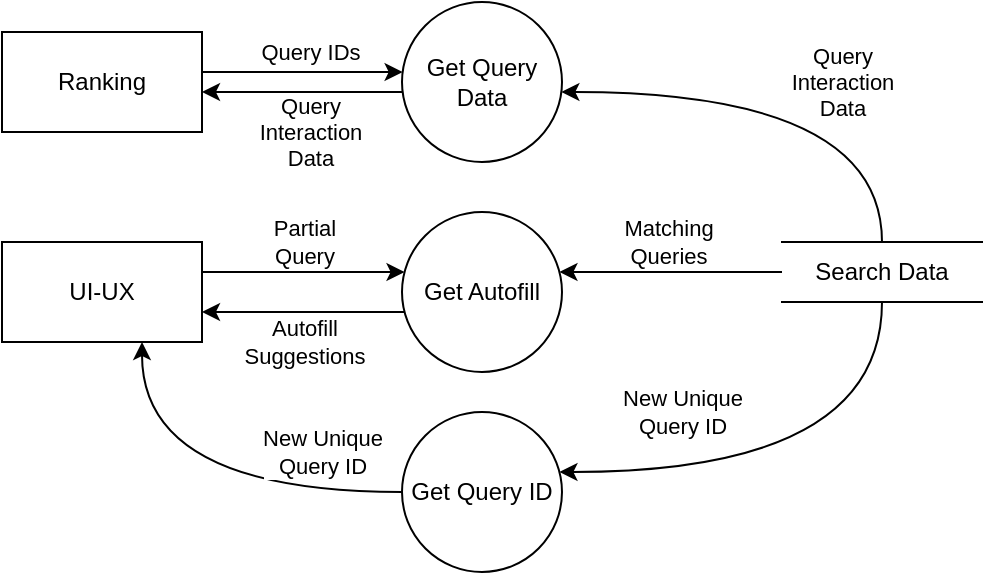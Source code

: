 <mxfile version="24.8.6" pages="5">
  <diagram id="8xAqNz_L7fDK7PHTMSUr" name="ReadSearchData">
    <mxGraphModel dx="766" dy="416" grid="1" gridSize="10" guides="1" tooltips="1" connect="1" arrows="1" fold="1" page="1" pageScale="1" pageWidth="850" pageHeight="1100" math="0" shadow="0">
      <root>
        <mxCell id="0" />
        <mxCell id="1" parent="0" />
        <mxCell id="k0sRTmFZn3dnaTxquW7G-18" style="edgeStyle=orthogonalEdgeStyle;curved=1;rounded=0;orthogonalLoop=1;jettySize=auto;html=1;" edge="1" parent="1" source="eSHc3VcAs7KuDRajMVns-1" target="eJXzKw355hA63iurN4_m-2">
          <mxGeometry relative="1" as="geometry">
            <Array as="points">
              <mxPoint x="210" y="160" />
              <mxPoint x="210" y="160" />
            </Array>
          </mxGeometry>
        </mxCell>
        <mxCell id="k0sRTmFZn3dnaTxquW7G-19" value="Partial&lt;div&gt;Query&lt;/div&gt;" style="edgeLabel;html=1;align=center;verticalAlign=middle;resizable=0;points=[];" vertex="1" connectable="0" parent="k0sRTmFZn3dnaTxquW7G-18">
          <mxGeometry x="-0.003" relative="1" as="geometry">
            <mxPoint y="-15" as="offset" />
          </mxGeometry>
        </mxCell>
        <mxCell id="eSHc3VcAs7KuDRajMVns-1" value="UI-UX" style="rounded=0;whiteSpace=wrap;html=1;" vertex="1" parent="1">
          <mxGeometry x="60" y="145" width="100" height="50" as="geometry" />
        </mxCell>
        <mxCell id="k0sRTmFZn3dnaTxquW7G-7" style="edgeStyle=orthogonalEdgeStyle;curved=1;rounded=0;orthogonalLoop=1;jettySize=auto;html=1;" edge="1" parent="1" source="eSHc3VcAs7KuDRajMVns-2" target="eJXzKw355hA63iurN4_m-3">
          <mxGeometry relative="1" as="geometry">
            <Array as="points">
              <mxPoint x="220" y="60" />
              <mxPoint x="220" y="60" />
            </Array>
          </mxGeometry>
        </mxCell>
        <mxCell id="k0sRTmFZn3dnaTxquW7G-8" value="Query IDs" style="edgeLabel;html=1;align=center;verticalAlign=middle;resizable=0;points=[];" vertex="1" connectable="0" parent="k0sRTmFZn3dnaTxquW7G-7">
          <mxGeometry x="0.078" y="1" relative="1" as="geometry">
            <mxPoint y="-9" as="offset" />
          </mxGeometry>
        </mxCell>
        <mxCell id="eSHc3VcAs7KuDRajMVns-2" value="Ranking" style="rounded=0;whiteSpace=wrap;html=1;" vertex="1" parent="1">
          <mxGeometry x="60" y="40" width="100" height="50" as="geometry" />
        </mxCell>
        <mxCell id="k0sRTmFZn3dnaTxquW7G-11" style="edgeStyle=orthogonalEdgeStyle;curved=1;rounded=0;orthogonalLoop=1;jettySize=auto;html=1;" edge="1" parent="1" source="eSHc3VcAs7KuDRajMVns-3" target="eJXzKw355hA63iurN4_m-3">
          <mxGeometry relative="1" as="geometry">
            <Array as="points">
              <mxPoint x="500" y="70" />
            </Array>
          </mxGeometry>
        </mxCell>
        <mxCell id="k0sRTmFZn3dnaTxquW7G-12" value="Query&lt;div&gt;Interaction&lt;div&gt;Data&lt;/div&gt;&lt;/div&gt;" style="edgeLabel;html=1;align=center;verticalAlign=middle;resizable=0;points=[];" vertex="1" connectable="0" parent="k0sRTmFZn3dnaTxquW7G-11">
          <mxGeometry x="0.273" y="7" relative="1" as="geometry">
            <mxPoint x="55" y="-12" as="offset" />
          </mxGeometry>
        </mxCell>
        <mxCell id="k0sRTmFZn3dnaTxquW7G-13" style="edgeStyle=orthogonalEdgeStyle;curved=1;rounded=0;orthogonalLoop=1;jettySize=auto;html=1;" edge="1" parent="1" source="eSHc3VcAs7KuDRajMVns-3" target="eJXzKw355hA63iurN4_m-1">
          <mxGeometry relative="1" as="geometry">
            <Array as="points">
              <mxPoint x="500" y="260" />
            </Array>
          </mxGeometry>
        </mxCell>
        <mxCell id="k0sRTmFZn3dnaTxquW7G-15" value="New Unique&lt;div&gt;Query ID&lt;/div&gt;" style="edgeLabel;html=1;align=center;verticalAlign=middle;resizable=0;points=[];" vertex="1" connectable="0" parent="k0sRTmFZn3dnaTxquW7G-13">
          <mxGeometry x="0.058" y="-16" relative="1" as="geometry">
            <mxPoint x="-55" y="-14" as="offset" />
          </mxGeometry>
        </mxCell>
        <mxCell id="k0sRTmFZn3dnaTxquW7G-22" style="edgeStyle=orthogonalEdgeStyle;curved=1;rounded=0;orthogonalLoop=1;jettySize=auto;html=1;" edge="1" parent="1" source="eSHc3VcAs7KuDRajMVns-3" target="eJXzKw355hA63iurN4_m-2">
          <mxGeometry relative="1" as="geometry">
            <Array as="points">
              <mxPoint x="400" y="160" />
              <mxPoint x="400" y="160" />
            </Array>
          </mxGeometry>
        </mxCell>
        <mxCell id="k0sRTmFZn3dnaTxquW7G-23" value="Matching&lt;div&gt;Queries&lt;/div&gt;" style="edgeLabel;html=1;align=center;verticalAlign=middle;resizable=0;points=[];" vertex="1" connectable="0" parent="k0sRTmFZn3dnaTxquW7G-22">
          <mxGeometry x="-0.158" y="4" relative="1" as="geometry">
            <mxPoint x="-10" y="-19" as="offset" />
          </mxGeometry>
        </mxCell>
        <mxCell id="eSHc3VcAs7KuDRajMVns-3" value="Search Data" style="html=1;dashed=0;whiteSpace=wrap;shape=partialRectangle;right=0;left=0;" vertex="1" parent="1">
          <mxGeometry x="450" y="145" width="100" height="30" as="geometry" />
        </mxCell>
        <mxCell id="k0sRTmFZn3dnaTxquW7G-16" style="edgeStyle=orthogonalEdgeStyle;curved=1;rounded=0;orthogonalLoop=1;jettySize=auto;html=1;" edge="1" parent="1" source="eJXzKw355hA63iurN4_m-1" target="eSHc3VcAs7KuDRajMVns-1">
          <mxGeometry relative="1" as="geometry">
            <Array as="points">
              <mxPoint x="130" y="270" />
            </Array>
          </mxGeometry>
        </mxCell>
        <mxCell id="k0sRTmFZn3dnaTxquW7G-17" value="New Unique&lt;br&gt;Query ID" style="edgeLabel;html=1;align=center;verticalAlign=middle;resizable=0;points=[];" vertex="1" connectable="0" parent="k0sRTmFZn3dnaTxquW7G-16">
          <mxGeometry x="-0.285" y="-2" relative="1" as="geometry">
            <mxPoint x="33" y="-18" as="offset" />
          </mxGeometry>
        </mxCell>
        <mxCell id="eJXzKw355hA63iurN4_m-1" value="Get Query ID" style="ellipse;whiteSpace=wrap;html=1;aspect=fixed;" vertex="1" parent="1">
          <mxGeometry x="260" y="230" width="80" height="80" as="geometry" />
        </mxCell>
        <mxCell id="k0sRTmFZn3dnaTxquW7G-20" style="edgeStyle=orthogonalEdgeStyle;curved=1;rounded=0;orthogonalLoop=1;jettySize=auto;html=1;" edge="1" parent="1" source="eJXzKw355hA63iurN4_m-2" target="eSHc3VcAs7KuDRajMVns-1">
          <mxGeometry relative="1" as="geometry">
            <Array as="points">
              <mxPoint x="180" y="180" />
              <mxPoint x="180" y="180" />
            </Array>
          </mxGeometry>
        </mxCell>
        <mxCell id="k0sRTmFZn3dnaTxquW7G-21" value="Autofill&lt;div&gt;Suggestions&lt;/div&gt;" style="edgeLabel;html=1;align=center;verticalAlign=middle;resizable=0;points=[];" vertex="1" connectable="0" parent="k0sRTmFZn3dnaTxquW7G-20">
          <mxGeometry x="0.003" y="4" relative="1" as="geometry">
            <mxPoint y="11" as="offset" />
          </mxGeometry>
        </mxCell>
        <mxCell id="eJXzKw355hA63iurN4_m-2" value="Get Autofill" style="ellipse;whiteSpace=wrap;html=1;aspect=fixed;" vertex="1" parent="1">
          <mxGeometry x="260" y="130" width="80" height="80" as="geometry" />
        </mxCell>
        <mxCell id="k0sRTmFZn3dnaTxquW7G-9" style="edgeStyle=orthogonalEdgeStyle;curved=1;rounded=0;orthogonalLoop=1;jettySize=auto;html=1;" edge="1" parent="1" source="eJXzKw355hA63iurN4_m-3" target="eSHc3VcAs7KuDRajMVns-2">
          <mxGeometry relative="1" as="geometry">
            <Array as="points">
              <mxPoint x="210" y="70" />
              <mxPoint x="210" y="70" />
            </Array>
          </mxGeometry>
        </mxCell>
        <mxCell id="k0sRTmFZn3dnaTxquW7G-10" value="Query&lt;div&gt;Interaction&lt;div&gt;Data&lt;/div&gt;&lt;/div&gt;" style="edgeLabel;html=1;align=center;verticalAlign=middle;resizable=0;points=[];" vertex="1" connectable="0" parent="k0sRTmFZn3dnaTxquW7G-9">
          <mxGeometry x="0.242" y="-1" relative="1" as="geometry">
            <mxPoint x="16" y="21" as="offset" />
          </mxGeometry>
        </mxCell>
        <mxCell id="eJXzKw355hA63iurN4_m-3" value="Get Query Data" style="ellipse;whiteSpace=wrap;html=1;aspect=fixed;" vertex="1" parent="1">
          <mxGeometry x="260" y="25" width="80" height="80" as="geometry" />
        </mxCell>
      </root>
    </mxGraphModel>
  </diagram>
  <diagram name="GetAutofill" id="J7rwuf44PSacta0qUfOk">
    <mxGraphModel dx="1608" dy="874" grid="1" gridSize="10" guides="1" tooltips="1" connect="1" arrows="1" fold="1" page="1" pageScale="1" pageWidth="850" pageHeight="1100" math="0" shadow="0">
      <root>
        <mxCell id="0" />
        <mxCell id="1" parent="0" />
        <mxCell id="DY8H4EauE9e4uxjvUYNh-1" value="UI-UX" style="rounded=0;whiteSpace=wrap;html=1;" parent="1" vertex="1">
          <mxGeometry x="200" y="50" width="120" height="60" as="geometry" />
        </mxCell>
        <mxCell id="DY8H4EauE9e4uxjvUYNh-3" value="Parse Input" style="ellipse;whiteSpace=wrap;html=1;aspect=fixed;" parent="1" vertex="1">
          <mxGeometry x="220" y="150" width="80" height="80" as="geometry" />
        </mxCell>
        <mxCell id="DY8H4EauE9e4uxjvUYNh-4" value="" style="curved=1;endArrow=classic;html=1;rounded=0;" parent="1" source="DY8H4EauE9e4uxjvUYNh-1" target="DY8H4EauE9e4uxjvUYNh-3" edge="1">
          <mxGeometry width="50" height="50" relative="1" as="geometry">
            <mxPoint x="80" y="520" as="sourcePoint" />
            <mxPoint x="340" y="520" as="targetPoint" />
            <Array as="points" />
          </mxGeometry>
        </mxCell>
        <mxCell id="DY8H4EauE9e4uxjvUYNh-5" value="getAutofill&lt;br&gt;JSON Request" style="edgeLabel;html=1;align=center;verticalAlign=middle;resizable=0;points=[];" parent="DY8H4EauE9e4uxjvUYNh-4" vertex="1" connectable="0">
          <mxGeometry x="-0.3" y="1" relative="1" as="geometry">
            <mxPoint x="-41" y="6" as="offset" />
          </mxGeometry>
        </mxCell>
        <mxCell id="DY8H4EauE9e4uxjvUYNh-6" value="" style="curved=1;endArrow=classic;html=1;rounded=0;" parent="1" source="DY8H4EauE9e4uxjvUYNh-3" target="DY8H4EauE9e4uxjvUYNh-12" edge="1">
          <mxGeometry width="50" height="50" relative="1" as="geometry">
            <mxPoint x="340" y="260" as="sourcePoint" />
            <mxPoint x="500" y="280" as="targetPoint" />
            <Array as="points">
              <mxPoint x="340" y="250" />
            </Array>
          </mxGeometry>
        </mxCell>
        <mxCell id="DY8H4EauE9e4uxjvUYNh-7" value="Partial Query" style="edgeLabel;html=1;align=center;verticalAlign=middle;resizable=0;points=[];" parent="DY8H4EauE9e4uxjvUYNh-6" vertex="1" connectable="0">
          <mxGeometry x="-0.3" y="1" relative="1" as="geometry">
            <mxPoint x="-12" y="28" as="offset" />
          </mxGeometry>
        </mxCell>
        <mxCell id="DY8H4EauE9e4uxjvUYNh-11" value="Search Data" style="html=1;dashed=0;whiteSpace=wrap;shape=partialRectangle;right=0;left=0;" parent="1" vertex="1">
          <mxGeometry x="670" y="175" width="100" height="30" as="geometry" />
        </mxCell>
        <mxCell id="DY8H4EauE9e4uxjvUYNh-15" value="Search for Queries" style="ellipse;whiteSpace=wrap;html=1;aspect=fixed;" parent="1" vertex="1">
          <mxGeometry x="510" y="150" width="80" height="80" as="geometry" />
        </mxCell>
        <mxCell id="DY8H4EauE9e4uxjvUYNh-12" value="Check for Typos" style="ellipse;whiteSpace=wrap;html=1;aspect=fixed;" parent="1" vertex="1">
          <mxGeometry x="360" y="240" width="80" height="80" as="geometry" />
        </mxCell>
        <mxCell id="DY8H4EauE9e4uxjvUYNh-18" value="" style="curved=1;endArrow=classic;html=1;rounded=0;" parent="1" source="DY8H4EauE9e4uxjvUYNh-12" target="DY8H4EauE9e4uxjvUYNh-15" edge="1">
          <mxGeometry width="50" height="50" relative="1" as="geometry">
            <mxPoint x="432" y="296" as="sourcePoint" />
            <mxPoint x="528" y="224" as="targetPoint" />
            <Array as="points" />
          </mxGeometry>
        </mxCell>
        <mxCell id="DY8H4EauE9e4uxjvUYNh-19" value="Typo&lt;div&gt;Corrected&lt;/div&gt;&lt;div&gt;Query&lt;/div&gt;" style="edgeLabel;html=1;align=center;verticalAlign=middle;resizable=0;points=[];" parent="DY8H4EauE9e4uxjvUYNh-18" vertex="1" connectable="0">
          <mxGeometry x="-0.058" y="13" relative="1" as="geometry">
            <mxPoint x="24" y="34" as="offset" />
          </mxGeometry>
        </mxCell>
        <mxCell id="DY8H4EauE9e4uxjvUYNh-21" value="" style="curved=1;endArrow=classic;html=1;rounded=0;" parent="1" source="DY8H4EauE9e4uxjvUYNh-11" target="DY8H4EauE9e4uxjvUYNh-15" edge="1">
          <mxGeometry width="50" height="50" relative="1" as="geometry">
            <mxPoint x="310" y="200" as="sourcePoint" />
            <mxPoint x="520" y="200" as="targetPoint" />
            <Array as="points" />
          </mxGeometry>
        </mxCell>
        <mxCell id="DY8H4EauE9e4uxjvUYNh-22" value="Matching&lt;div&gt;Queries&lt;/div&gt;" style="edgeLabel;html=1;align=center;verticalAlign=middle;resizable=0;points=[];" parent="DY8H4EauE9e4uxjvUYNh-21" vertex="1" connectable="0">
          <mxGeometry x="-0.3" y="1" relative="1" as="geometry">
            <mxPoint x="-12" y="-16" as="offset" />
          </mxGeometry>
        </mxCell>
        <mxCell id="DY8H4EauE9e4uxjvUYNh-23" value="" style="curved=1;endArrow=classic;html=1;rounded=0;" parent="1" source="DY8H4EauE9e4uxjvUYNh-3" target="DY8H4EauE9e4uxjvUYNh-15" edge="1">
          <mxGeometry width="50" height="50" relative="1" as="geometry">
            <mxPoint x="302" y="224" as="sourcePoint" />
            <mxPoint x="375" y="289" as="targetPoint" />
            <Array as="points">
              <mxPoint x="410" y="230" />
            </Array>
          </mxGeometry>
        </mxCell>
        <mxCell id="DY8H4EauE9e4uxjvUYNh-24" value="Partial Query" style="edgeLabel;html=1;align=center;verticalAlign=middle;resizable=0;points=[];" parent="DY8H4EauE9e4uxjvUYNh-23" vertex="1" connectable="0">
          <mxGeometry x="-0.3" y="1" relative="1" as="geometry">
            <mxPoint x="37" y="-14" as="offset" />
          </mxGeometry>
        </mxCell>
        <mxCell id="DY8H4EauE9e4uxjvUYNh-26" value="" style="curved=1;endArrow=classic;html=1;rounded=0;" parent="1" source="DY8H4EauE9e4uxjvUYNh-3" target="DY8H4EauE9e4uxjvUYNh-15" edge="1">
          <mxGeometry width="50" height="50" relative="1" as="geometry">
            <mxPoint x="310" y="200" as="sourcePoint" />
            <mxPoint x="480" y="80" as="targetPoint" />
            <Array as="points">
              <mxPoint x="410" y="150" />
            </Array>
          </mxGeometry>
        </mxCell>
        <mxCell id="DY8H4EauE9e4uxjvUYNh-27" value="Number Requested" style="edgeLabel;html=1;align=center;verticalAlign=middle;resizable=0;points=[];" parent="DY8H4EauE9e4uxjvUYNh-26" vertex="1" connectable="0">
          <mxGeometry x="-0.3" y="1" relative="1" as="geometry">
            <mxPoint x="37" y="-9" as="offset" />
          </mxGeometry>
        </mxCell>
        <mxCell id="DY8H4EauE9e4uxjvUYNh-28" value="Format&lt;div&gt;Output&lt;/div&gt;" style="ellipse;whiteSpace=wrap;html=1;aspect=fixed;" parent="1" vertex="1">
          <mxGeometry x="430" y="40" width="80" height="80" as="geometry" />
        </mxCell>
        <mxCell id="DY8H4EauE9e4uxjvUYNh-29" value="" style="curved=1;endArrow=classic;html=1;rounded=0;" parent="1" source="DY8H4EauE9e4uxjvUYNh-28" target="DY8H4EauE9e4uxjvUYNh-1" edge="1">
          <mxGeometry width="50" height="50" relative="1" as="geometry">
            <mxPoint x="309" y="190" as="sourcePoint" />
            <mxPoint x="522" y="189" as="targetPoint" />
            <Array as="points" />
          </mxGeometry>
        </mxCell>
        <mxCell id="DY8H4EauE9e4uxjvUYNh-31" value="getAutofill&lt;div&gt;JSON Response&lt;/div&gt;" style="edgeLabel;html=1;align=center;verticalAlign=middle;resizable=0;points=[];" parent="DY8H4EauE9e4uxjvUYNh-29" vertex="1" connectable="0">
          <mxGeometry x="0.304" y="-1" relative="1" as="geometry">
            <mxPoint x="22" y="-19" as="offset" />
          </mxGeometry>
        </mxCell>
        <mxCell id="DY8H4EauE9e4uxjvUYNh-32" value="" style="curved=1;endArrow=classic;html=1;rounded=0;" parent="1" source="DY8H4EauE9e4uxjvUYNh-15" target="DY8H4EauE9e4uxjvUYNh-28" edge="1">
          <mxGeometry width="50" height="50" relative="1" as="geometry">
            <mxPoint x="740" y="200" as="sourcePoint" />
            <mxPoint x="600" y="200" as="targetPoint" />
            <Array as="points" />
          </mxGeometry>
        </mxCell>
        <mxCell id="DY8H4EauE9e4uxjvUYNh-33" value="Matching&amp;nbsp;&lt;div&gt;Queries&lt;/div&gt;" style="edgeLabel;html=1;align=center;verticalAlign=middle;resizable=0;points=[];" parent="DY8H4EauE9e4uxjvUYNh-32" vertex="1" connectable="0">
          <mxGeometry x="-0.3" y="1" relative="1" as="geometry">
            <mxPoint x="26" y="-23" as="offset" />
          </mxGeometry>
        </mxCell>
      </root>
    </mxGraphModel>
  </diagram>
  <diagram id="P5XgKkA5cj1iciKfZ8Q3" name="ReportSearchResults">
    <mxGraphModel dx="681" dy="874" grid="1" gridSize="10" guides="1" tooltips="1" connect="1" arrows="1" fold="1" page="1" pageScale="1" pageWidth="850" pageHeight="1100" math="0" shadow="0">
      <root>
        <mxCell id="0" />
        <mxCell id="1" parent="0" />
        <mxCell id="D012OBWpYc8QouDb0Uad-1" value="UI-UX" style="rounded=0;whiteSpace=wrap;html=1;" parent="1" vertex="1">
          <mxGeometry x="20" y="90" width="120" height="60" as="geometry" />
        </mxCell>
        <mxCell id="s0PFEVFDxEpkqsdkwT6v-1" value="" style="curved=1;endArrow=classic;html=1;rounded=0;" parent="1" source="D012OBWpYc8QouDb0Uad-1" target="s0PFEVFDxEpkqsdkwT6v-4" edge="1">
          <mxGeometry width="50" height="50" relative="1" as="geometry">
            <mxPoint x="229" y="180" as="sourcePoint" />
            <mxPoint x="260" y="120" as="targetPoint" />
            <Array as="points" />
          </mxGeometry>
        </mxCell>
        <mxCell id="s0PFEVFDxEpkqsdkwT6v-3" value="reportInteractions&lt;br&gt;JSON Format" style="edgeLabel;html=1;align=center;verticalAlign=middle;resizable=0;points=[];" parent="s0PFEVFDxEpkqsdkwT6v-1" vertex="1" connectable="0">
          <mxGeometry x="-0.082" relative="1" as="geometry">
            <mxPoint x="5" y="-20" as="offset" />
          </mxGeometry>
        </mxCell>
        <mxCell id="s0PFEVFDxEpkqsdkwT6v-4" value="Parse Input" style="ellipse;whiteSpace=wrap;html=1;aspect=fixed;" parent="1" vertex="1">
          <mxGeometry x="260" y="80" width="80" height="80" as="geometry" />
        </mxCell>
        <mxCell id="THsdvZaT8uMPJ1qQeaqC-18" value="Format to JSON for Link Analysis" style="ellipse;whiteSpace=wrap;html=1;aspect=fixed;" parent="1" vertex="1">
          <mxGeometry x="460" y="40" width="80" height="80" as="geometry" />
        </mxCell>
        <mxCell id="THsdvZaT8uMPJ1qQeaqC-19" value="" style="curved=1;endArrow=classic;html=1;rounded=0;" parent="1" source="s0PFEVFDxEpkqsdkwT6v-4" target="THsdvZaT8uMPJ1qQeaqC-18" edge="1">
          <mxGeometry width="50" height="50" relative="1" as="geometry">
            <mxPoint x="348" y="119" as="sourcePoint" />
            <mxPoint x="472" y="81" as="targetPoint" />
            <Array as="points" />
          </mxGeometry>
        </mxCell>
        <mxCell id="THsdvZaT8uMPJ1qQeaqC-20" value="Results&lt;br&gt;Links Clicked&lt;br&gt;Links Ignored&lt;br&gt;Timestamp" style="edgeLabel;html=1;align=center;verticalAlign=middle;resizable=0;points=[];" parent="THsdvZaT8uMPJ1qQeaqC-19" vertex="1" connectable="0">
          <mxGeometry x="-0.082" relative="1" as="geometry">
            <mxPoint x="-5" y="-41" as="offset" />
          </mxGeometry>
        </mxCell>
        <mxCell id="THsdvZaT8uMPJ1qQeaqC-22" value="Link Analysis" style="rounded=0;whiteSpace=wrap;html=1;" parent="1" vertex="1">
          <mxGeometry x="650" y="50" width="120" height="60" as="geometry" />
        </mxCell>
        <mxCell id="THsdvZaT8uMPJ1qQeaqC-25" value="" style="curved=1;endArrow=classic;html=1;rounded=0;" parent="1" source="THsdvZaT8uMPJ1qQeaqC-18" target="THsdvZaT8uMPJ1qQeaqC-22" edge="1">
          <mxGeometry width="50" height="50" relative="1" as="geometry">
            <mxPoint x="550" y="70" as="sourcePoint" />
            <mxPoint x="700" y="70" as="targetPoint" />
            <Array as="points" />
          </mxGeometry>
        </mxCell>
        <mxCell id="THsdvZaT8uMPJ1qQeaqC-26" value="updateLinkGraph&lt;br&gt;JSON Format" style="edgeLabel;html=1;align=center;verticalAlign=middle;resizable=0;points=[];" parent="THsdvZaT8uMPJ1qQeaqC-25" vertex="1" connectable="0">
          <mxGeometry x="-0.082" relative="1" as="geometry">
            <mxPoint x="1" y="-20" as="offset" />
          </mxGeometry>
        </mxCell>
        <mxCell id="CKnAi0aXt8nieOdNIMJn-1" value="Search Data" style="html=1;dashed=0;whiteSpace=wrap;shape=partialRectangle;right=0;left=0;" parent="1" vertex="1">
          <mxGeometry x="660" y="185" width="100" height="30" as="geometry" />
        </mxCell>
        <mxCell id="CKnAi0aXt8nieOdNIMJn-2" value="" style="curved=1;endArrow=classic;html=1;rounded=0;" parent="1" source="s0PFEVFDxEpkqsdkwT6v-4" target="CKnAi0aXt8nieOdNIMJn-4" edge="1">
          <mxGeometry width="50" height="50" relative="1" as="geometry">
            <mxPoint x="280.002" y="161.232" as="sourcePoint" />
            <mxPoint x="254.839" y="210.003" as="targetPoint" />
            <Array as="points" />
          </mxGeometry>
        </mxCell>
        <mxCell id="CKnAi0aXt8nieOdNIMJn-3" value="All Received&lt;br&gt;Data" style="edgeLabel;html=1;align=center;verticalAlign=middle;resizable=0;points=[];" parent="CKnAi0aXt8nieOdNIMJn-2" vertex="1" connectable="0">
          <mxGeometry x="-0.082" relative="1" as="geometry">
            <mxPoint x="-25" y="22" as="offset" />
          </mxGeometry>
        </mxCell>
        <mxCell id="CKnAi0aXt8nieOdNIMJn-4" value="Format Data for Storage" style="ellipse;whiteSpace=wrap;html=1;aspect=fixed;" parent="1" vertex="1">
          <mxGeometry x="460" y="160" width="80" height="80" as="geometry" />
        </mxCell>
        <mxCell id="CKnAi0aXt8nieOdNIMJn-8" value="" style="curved=1;endArrow=classic;html=1;rounded=0;" parent="1" source="CKnAi0aXt8nieOdNIMJn-4" target="CKnAi0aXt8nieOdNIMJn-1" edge="1">
          <mxGeometry width="50" height="50" relative="1" as="geometry">
            <mxPoint x="348" y="119" as="sourcePoint" />
            <mxPoint x="472" y="81" as="targetPoint" />
            <Array as="points" />
          </mxGeometry>
        </mxCell>
        <mxCell id="CKnAi0aXt8nieOdNIMJn-9" value="Formatted Data" style="edgeLabel;html=1;align=center;verticalAlign=middle;resizable=0;points=[];" parent="CKnAi0aXt8nieOdNIMJn-8" vertex="1" connectable="0">
          <mxGeometry x="-0.082" relative="1" as="geometry">
            <mxPoint y="-15" as="offset" />
          </mxGeometry>
        </mxCell>
      </root>
    </mxGraphModel>
  </diagram>
  <diagram id="BT7JApbar_QUwJMmY69S" name="ReportMetric">
    <mxGraphModel dx="324" dy="416" grid="1" gridSize="10" guides="1" tooltips="1" connect="1" arrows="1" fold="1" page="1" pageScale="1" pageWidth="850" pageHeight="1100" math="0" shadow="0">
      <root>
        <mxCell id="0" />
        <mxCell id="1" parent="0" />
        <mxCell id="TMgBdfBjt6_QnDaa0cRL-1" value="Any Component" style="rounded=0;whiteSpace=wrap;html=1;" parent="1" vertex="1">
          <mxGeometry x="80" y="90" width="120" height="60" as="geometry" />
        </mxCell>
        <mxCell id="TMgBdfBjt6_QnDaa0cRL-2" value="" style="curved=1;endArrow=classic;html=1;rounded=0;" parent="1" source="TMgBdfBjt6_QnDaa0cRL-1" target="wRG0R8JKdzS6ZTXx9vw7-1" edge="1">
          <mxGeometry width="50" height="50" relative="1" as="geometry">
            <mxPoint x="270" y="130" as="sourcePoint" />
            <mxPoint x="400" y="120" as="targetPoint" />
            <Array as="points" />
          </mxGeometry>
        </mxCell>
        <mxCell id="8HzZmwoHxrPOwEz4l8g5-1" value="reportMetrics&lt;br&gt;JSON Request" style="edgeLabel;html=1;align=center;verticalAlign=middle;resizable=0;points=[];" parent="TMgBdfBjt6_QnDaa0cRL-2" vertex="1" connectable="0">
          <mxGeometry x="-0.1" y="1" relative="1" as="geometry">
            <mxPoint x="-51" y="-2" as="offset" />
          </mxGeometry>
        </mxCell>
        <mxCell id="wRG0R8JKdzS6ZTXx9vw7-1" value="Parse Input" style="ellipse;whiteSpace=wrap;html=1;aspect=fixed;" parent="1" vertex="1">
          <mxGeometry x="100" y="220" width="80" height="80" as="geometry" />
        </mxCell>
        <mxCell id="wRG0R8JKdzS6ZTXx9vw7-3" value="" style="curved=1;endArrow=classic;html=1;rounded=0;" parent="1" source="wRG0R8JKdzS6ZTXx9vw7-1" target="wRG0R8JKdzS6ZTXx9vw7-10" edge="1">
          <mxGeometry width="50" height="50" relative="1" as="geometry">
            <mxPoint x="215" y="290" as="sourcePoint" />
            <mxPoint x="375" y="290" as="targetPoint" />
            <Array as="points" />
          </mxGeometry>
        </mxCell>
        <mxCell id="wRG0R8JKdzS6ZTXx9vw7-4" value="Value" style="edgeLabel;html=1;align=center;verticalAlign=middle;resizable=0;points=[];" parent="wRG0R8JKdzS6ZTXx9vw7-3" vertex="1" connectable="0">
          <mxGeometry x="-0.1" y="1" relative="1" as="geometry">
            <mxPoint x="-12" y="13" as="offset" />
          </mxGeometry>
        </mxCell>
        <mxCell id="wRG0R8JKdzS6ZTXx9vw7-5" value="" style="curved=1;endArrow=classic;html=1;rounded=0;" parent="1" source="wRG0R8JKdzS6ZTXx9vw7-1" target="wRG0R8JKdzS6ZTXx9vw7-9" edge="1">
          <mxGeometry width="50" height="50" relative="1" as="geometry">
            <mxPoint x="220" y="260" as="sourcePoint" />
            <mxPoint x="375" y="259.5" as="targetPoint" />
            <Array as="points">
              <mxPoint x="260" y="280" />
            </Array>
          </mxGeometry>
        </mxCell>
        <mxCell id="wRG0R8JKdzS6ZTXx9vw7-6" value="Label" style="edgeLabel;html=1;align=center;verticalAlign=middle;resizable=0;points=[];" parent="wRG0R8JKdzS6ZTXx9vw7-5" vertex="1" connectable="0">
          <mxGeometry x="-0.1" y="1" relative="1" as="geometry">
            <mxPoint x="11" y="-16" as="offset" />
          </mxGeometry>
        </mxCell>
        <mxCell id="wRG0R8JKdzS6ZTXx9vw7-7" value="" style="curved=1;endArrow=classic;html=1;rounded=0;" parent="1" source="wRG0R8JKdzS6ZTXx9vw7-1" target="wRG0R8JKdzS6ZTXx9vw7-9" edge="1">
          <mxGeometry width="50" height="50" relative="1" as="geometry">
            <mxPoint x="215" y="230" as="sourcePoint" />
            <mxPoint x="375" y="230" as="targetPoint" />
            <Array as="points">
              <mxPoint x="260" y="220" />
            </Array>
          </mxGeometry>
        </mxCell>
        <mxCell id="wRG0R8JKdzS6ZTXx9vw7-8" value="Component" style="edgeLabel;html=1;align=center;verticalAlign=middle;resizable=0;points=[];" parent="wRG0R8JKdzS6ZTXx9vw7-7" vertex="1" connectable="0">
          <mxGeometry x="-0.1" y="1" relative="1" as="geometry">
            <mxPoint x="11" y="-2" as="offset" />
          </mxGeometry>
        </mxCell>
        <mxCell id="wRG0R8JKdzS6ZTXx9vw7-9" value="Update Appropriate metric value" style="ellipse;whiteSpace=wrap;html=1;aspect=fixed;" parent="1" vertex="1">
          <mxGeometry x="330" y="220" width="80" height="80" as="geometry" />
        </mxCell>
        <mxCell id="wRG0R8JKdzS6ZTXx9vw7-10" value="Parse Value" style="ellipse;whiteSpace=wrap;html=1;aspect=fixed;" parent="1" vertex="1">
          <mxGeometry x="220" y="300" width="80" height="80" as="geometry" />
        </mxCell>
        <mxCell id="wRG0R8JKdzS6ZTXx9vw7-12" value="" style="curved=1;endArrow=classic;html=1;rounded=0;" parent="1" source="wRG0R8JKdzS6ZTXx9vw7-10" target="wRG0R8JKdzS6ZTXx9vw7-9" edge="1">
          <mxGeometry width="50" height="50" relative="1" as="geometry">
            <mxPoint x="185" y="289" as="sourcePoint" />
            <mxPoint x="410" y="290" as="targetPoint" />
            <Array as="points" />
          </mxGeometry>
        </mxCell>
        <mxCell id="wRG0R8JKdzS6ZTXx9vw7-13" value="Value Data" style="edgeLabel;html=1;align=center;verticalAlign=middle;resizable=0;points=[];" parent="wRG0R8JKdzS6ZTXx9vw7-12" vertex="1" connectable="0">
          <mxGeometry x="-0.1" y="1" relative="1" as="geometry">
            <mxPoint x="9" y="19" as="offset" />
          </mxGeometry>
        </mxCell>
        <mxCell id="wRG0R8JKdzS6ZTXx9vw7-14" value="Metric Data" style="html=1;dashed=0;whiteSpace=wrap;shape=partialRectangle;right=0;left=0;" parent="1" vertex="1">
          <mxGeometry x="320" y="110" width="100" height="30" as="geometry" />
        </mxCell>
        <mxCell id="wRG0R8JKdzS6ZTXx9vw7-15" value="" style="curved=1;endArrow=classic;html=1;rounded=0;" parent="1" source="wRG0R8JKdzS6ZTXx9vw7-9" target="wRG0R8JKdzS6ZTXx9vw7-14" edge="1">
          <mxGeometry width="50" height="50" relative="1" as="geometry">
            <mxPoint x="189" y="260" as="sourcePoint" />
            <mxPoint x="411" y="260" as="targetPoint" />
            <Array as="points">
              <mxPoint x="400" y="180" />
            </Array>
          </mxGeometry>
        </mxCell>
        <mxCell id="wRG0R8JKdzS6ZTXx9vw7-16" value="New&lt;br&gt;Metric&lt;div&gt;Value&lt;/div&gt;" style="edgeLabel;html=1;align=center;verticalAlign=middle;resizable=0;points=[];" parent="wRG0R8JKdzS6ZTXx9vw7-15" vertex="1" connectable="0">
          <mxGeometry x="-0.1" y="1" relative="1" as="geometry">
            <mxPoint x="23" y="-2" as="offset" />
          </mxGeometry>
        </mxCell>
        <mxCell id="G1t6V2pgbkr5QKMB30tB-1" value="" style="curved=1;endArrow=classic;html=1;rounded=0;" edge="1" parent="1" source="wRG0R8JKdzS6ZTXx9vw7-14" target="wRG0R8JKdzS6ZTXx9vw7-9">
          <mxGeometry width="50" height="50" relative="1" as="geometry">
            <mxPoint x="371.818" y="160" as="sourcePoint" />
            <mxPoint x="365.955" y="242.547" as="targetPoint" />
            <Array as="points">
              <mxPoint x="340" y="180" />
            </Array>
          </mxGeometry>
        </mxCell>
        <mxCell id="G1t6V2pgbkr5QKMB30tB-2" value="Previous&lt;br&gt;Metric&lt;br&gt;Value" style="edgeLabel;html=1;align=center;verticalAlign=middle;resizable=0;points=[];" vertex="1" connectable="0" parent="G1t6V2pgbkr5QKMB30tB-1">
          <mxGeometry x="-0.1" y="1" relative="1" as="geometry">
            <mxPoint x="-23" y="4" as="offset" />
          </mxGeometry>
        </mxCell>
      </root>
    </mxGraphModel>
  </diagram>
  <diagram id="uBxiSBCFzvX7I9Q7onJZ" name="AdminView">
    <mxGraphModel dx="518" dy="672" grid="1" gridSize="10" guides="1" tooltips="1" connect="1" arrows="1" fold="1" page="1" pageScale="1" pageWidth="850" pageHeight="1100" math="0" shadow="0">
      <root>
        <mxCell id="0" />
        <mxCell id="1" parent="0" />
        <mxCell id="THQqdPNAuBJvjNnL2mm--1" value="Admin" style="rounded=0;whiteSpace=wrap;html=1;" parent="1" vertex="1">
          <mxGeometry x="80" y="30" width="120" height="60" as="geometry" />
        </mxCell>
        <mxCell id="THQqdPNAuBJvjNnL2mm--2" value="" style="curved=1;endArrow=classic;html=1;rounded=0;" parent="1" source="THQqdPNAuBJvjNnL2mm--1" target="THQqdPNAuBJvjNnL2mm--4" edge="1">
          <mxGeometry width="50" height="50" relative="1" as="geometry">
            <mxPoint x="150" y="260" as="sourcePoint" />
            <mxPoint x="140" y="200" as="targetPoint" />
            <Array as="points" />
          </mxGeometry>
        </mxCell>
        <mxCell id="THQqdPNAuBJvjNnL2mm--3" value="Command&lt;div&gt;Line&lt;/div&gt;&lt;div&gt;Request&lt;/div&gt;" style="edgeLabel;html=1;align=center;verticalAlign=middle;resizable=0;points=[];" parent="THQqdPNAuBJvjNnL2mm--2" vertex="1" connectable="0">
          <mxGeometry x="-0.029" y="-1" relative="1" as="geometry">
            <mxPoint x="-29" y="1" as="offset" />
          </mxGeometry>
        </mxCell>
        <mxCell id="THQqdPNAuBJvjNnL2mm--4" value="Parse Request" style="ellipse;whiteSpace=wrap;html=1;aspect=fixed;" parent="1" vertex="1">
          <mxGeometry x="100" y="200" width="80" height="80" as="geometry" />
        </mxCell>
        <mxCell id="THQqdPNAuBJvjNnL2mm--5" value="Get Reqested Metrics" style="ellipse;whiteSpace=wrap;html=1;aspect=fixed;" parent="1" vertex="1">
          <mxGeometry x="240" y="140" width="80" height="80" as="geometry" />
        </mxCell>
        <mxCell id="THQqdPNAuBJvjNnL2mm--6" value="" style="curved=1;endArrow=classic;html=1;rounded=0;" parent="1" source="THQqdPNAuBJvjNnL2mm--4" target="THQqdPNAuBJvjNnL2mm--5" edge="1">
          <mxGeometry width="50" height="50" relative="1" as="geometry">
            <mxPoint x="150" y="140" as="sourcePoint" />
            <mxPoint x="150" y="220" as="targetPoint" />
            <Array as="points" />
          </mxGeometry>
        </mxCell>
        <mxCell id="THQqdPNAuBJvjNnL2mm--7" value="Metrics&lt;div&gt;Request&lt;/div&gt;" style="edgeLabel;html=1;align=center;verticalAlign=middle;resizable=0;points=[];" parent="THQqdPNAuBJvjNnL2mm--6" vertex="1" connectable="0">
          <mxGeometry x="-0.029" y="-1" relative="1" as="geometry">
            <mxPoint x="-9" y="-21" as="offset" />
          </mxGeometry>
        </mxCell>
        <mxCell id="lSG61P74-hLYV6zZgUSR-1" value="" style="curved=1;endArrow=classic;html=1;rounded=0;" edge="1" parent="1" source="THQqdPNAuBJvjNnL2mm--4" target="lSG61P74-hLYV6zZgUSR-3">
          <mxGeometry width="50" height="50" relative="1" as="geometry">
            <mxPoint x="188" y="247" as="sourcePoint" />
            <mxPoint x="270" y="330" as="targetPoint" />
            <Array as="points" />
          </mxGeometry>
        </mxCell>
        <mxCell id="lSG61P74-hLYV6zZgUSR-2" value="Search&lt;br&gt;Request" style="edgeLabel;html=1;align=center;verticalAlign=middle;resizable=0;points=[];" vertex="1" connectable="0" parent="lSG61P74-hLYV6zZgUSR-1">
          <mxGeometry x="-0.029" y="-1" relative="1" as="geometry">
            <mxPoint x="-8" y="20" as="offset" />
          </mxGeometry>
        </mxCell>
        <mxCell id="lSG61P74-hLYV6zZgUSR-3" value="Get Request Search Stats" style="ellipse;whiteSpace=wrap;html=1;aspect=fixed;" vertex="1" parent="1">
          <mxGeometry x="240" y="270" width="80" height="80" as="geometry" />
        </mxCell>
        <mxCell id="sdNE9r2Ns8HYuBTam9L--1" value="Search Data Store" style="html=1;dashed=0;whiteSpace=wrap;shape=partialRectangle;right=0;left=0;" vertex="1" parent="1">
          <mxGeometry x="400" y="295" width="100" height="30" as="geometry" />
        </mxCell>
        <mxCell id="sdNE9r2Ns8HYuBTam9L--2" value="Metric Data Store" style="html=1;dashed=0;whiteSpace=wrap;shape=partialRectangle;right=0;left=0;" vertex="1" parent="1">
          <mxGeometry x="400" y="165" width="100" height="30" as="geometry" />
        </mxCell>
        <mxCell id="H2Bu11xDyJEST_dGZBC0-1" value="" style="curved=1;endArrow=classic;html=1;rounded=0;" edge="1" parent="1" source="sdNE9r2Ns8HYuBTam9L--2" target="THQqdPNAuBJvjNnL2mm--5">
          <mxGeometry width="50" height="50" relative="1" as="geometry">
            <mxPoint x="188" y="239" as="sourcePoint" />
            <mxPoint x="312" y="201" as="targetPoint" />
            <Array as="points" />
          </mxGeometry>
        </mxCell>
        <mxCell id="H2Bu11xDyJEST_dGZBC0-2" value="Metrics Data" style="edgeLabel;html=1;align=center;verticalAlign=middle;resizable=0;points=[];" vertex="1" connectable="0" parent="H2Bu11xDyJEST_dGZBC0-1">
          <mxGeometry x="-0.029" y="-1" relative="1" as="geometry">
            <mxPoint x="-2" y="-14" as="offset" />
          </mxGeometry>
        </mxCell>
        <mxCell id="H2Bu11xDyJEST_dGZBC0-3" value="" style="curved=1;endArrow=classic;html=1;rounded=0;" edge="1" parent="1" source="sdNE9r2Ns8HYuBTam9L--1" target="lSG61P74-hLYV6zZgUSR-3">
          <mxGeometry width="50" height="50" relative="1" as="geometry">
            <mxPoint x="490" y="190" as="sourcePoint" />
            <mxPoint x="390" y="190" as="targetPoint" />
            <Array as="points" />
          </mxGeometry>
        </mxCell>
        <mxCell id="H2Bu11xDyJEST_dGZBC0-4" value="Search Data" style="edgeLabel;html=1;align=center;verticalAlign=middle;resizable=0;points=[];" vertex="1" connectable="0" parent="H2Bu11xDyJEST_dGZBC0-3">
          <mxGeometry x="-0.029" y="-1" relative="1" as="geometry">
            <mxPoint x="-2" y="-14" as="offset" />
          </mxGeometry>
        </mxCell>
        <mxCell id="H2Bu11xDyJEST_dGZBC0-5" value="Format Data for Display" style="ellipse;whiteSpace=wrap;html=1;aspect=fixed;" vertex="1" parent="1">
          <mxGeometry x="520" y="200" width="80" height="80" as="geometry" />
        </mxCell>
        <mxCell id="H2Bu11xDyJEST_dGZBC0-6" value="" style="curved=1;endArrow=classic;html=1;rounded=0;" edge="1" parent="1" source="THQqdPNAuBJvjNnL2mm--5" target="H2Bu11xDyJEST_dGZBC0-5">
          <mxGeometry width="50" height="50" relative="1" as="geometry">
            <mxPoint x="410" y="190" as="sourcePoint" />
            <mxPoint x="330" y="190" as="targetPoint" />
            <Array as="points">
              <mxPoint x="390" y="240" />
            </Array>
          </mxGeometry>
        </mxCell>
        <mxCell id="H2Bu11xDyJEST_dGZBC0-11" value="Metrics Data" style="edgeLabel;html=1;align=center;verticalAlign=middle;resizable=0;points=[];" vertex="1" connectable="0" parent="H2Bu11xDyJEST_dGZBC0-6">
          <mxGeometry x="-0.53" y="4" relative="1" as="geometry">
            <mxPoint x="59" as="offset" />
          </mxGeometry>
        </mxCell>
        <mxCell id="H2Bu11xDyJEST_dGZBC0-8" value="" style="curved=1;endArrow=classic;html=1;rounded=0;" edge="1" parent="1" source="lSG61P74-hLYV6zZgUSR-3" target="H2Bu11xDyJEST_dGZBC0-5">
          <mxGeometry width="50" height="50" relative="1" as="geometry">
            <mxPoint x="325" y="209" as="sourcePoint" />
            <mxPoint x="530" y="250" as="targetPoint" />
            <Array as="points">
              <mxPoint x="390" y="240" />
            </Array>
          </mxGeometry>
        </mxCell>
        <mxCell id="H2Bu11xDyJEST_dGZBC0-12" value="Search Data" style="edgeLabel;html=1;align=center;verticalAlign=middle;resizable=0;points=[];" vertex="1" connectable="0" parent="H2Bu11xDyJEST_dGZBC0-8">
          <mxGeometry x="-0.037" y="-8" relative="1" as="geometry">
            <mxPoint x="19" y="12" as="offset" />
          </mxGeometry>
        </mxCell>
        <mxCell id="H2Bu11xDyJEST_dGZBC0-13" value="" style="curved=1;endArrow=classic;html=1;rounded=0;" edge="1" parent="1" source="H2Bu11xDyJEST_dGZBC0-5" target="THQqdPNAuBJvjNnL2mm--1">
          <mxGeometry width="50" height="50" relative="1" as="geometry">
            <mxPoint x="150" y="100" as="sourcePoint" />
            <mxPoint x="150" y="210" as="targetPoint" />
            <Array as="points">
              <mxPoint x="570" y="90" />
            </Array>
          </mxGeometry>
        </mxCell>
        <mxCell id="H2Bu11xDyJEST_dGZBC0-14" value="Formatted&lt;div&gt;Data&lt;/div&gt;" style="edgeLabel;html=1;align=center;verticalAlign=middle;resizable=0;points=[];" vertex="1" connectable="0" parent="H2Bu11xDyJEST_dGZBC0-13">
          <mxGeometry x="-0.029" y="-1" relative="1" as="geometry">
            <mxPoint x="-7" y="-10" as="offset" />
          </mxGeometry>
        </mxCell>
      </root>
    </mxGraphModel>
  </diagram>
</mxfile>
